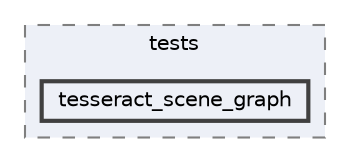 digraph "tesseract_python/tests/tesseract_scene_graph"
{
 // LATEX_PDF_SIZE
  bgcolor="transparent";
  edge [fontname=Helvetica,fontsize=10,labelfontname=Helvetica,labelfontsize=10];
  node [fontname=Helvetica,fontsize=10,shape=box,height=0.2,width=0.4];
  compound=true
  subgraph clusterdir_81f787f970d050b4e03c03290d30d513 {
    graph [ bgcolor="#edf0f7", pencolor="grey50", label="tests", fontname=Helvetica,fontsize=10 style="filled,dashed", URL="dir_81f787f970d050b4e03c03290d30d513.html",tooltip=""]
  dir_665f45e73b0891f925fa1c4740da2b1e [label="tesseract_scene_graph", fillcolor="#edf0f7", color="grey25", style="filled,bold", URL="dir_665f45e73b0891f925fa1c4740da2b1e.html",tooltip=""];
  }
}
